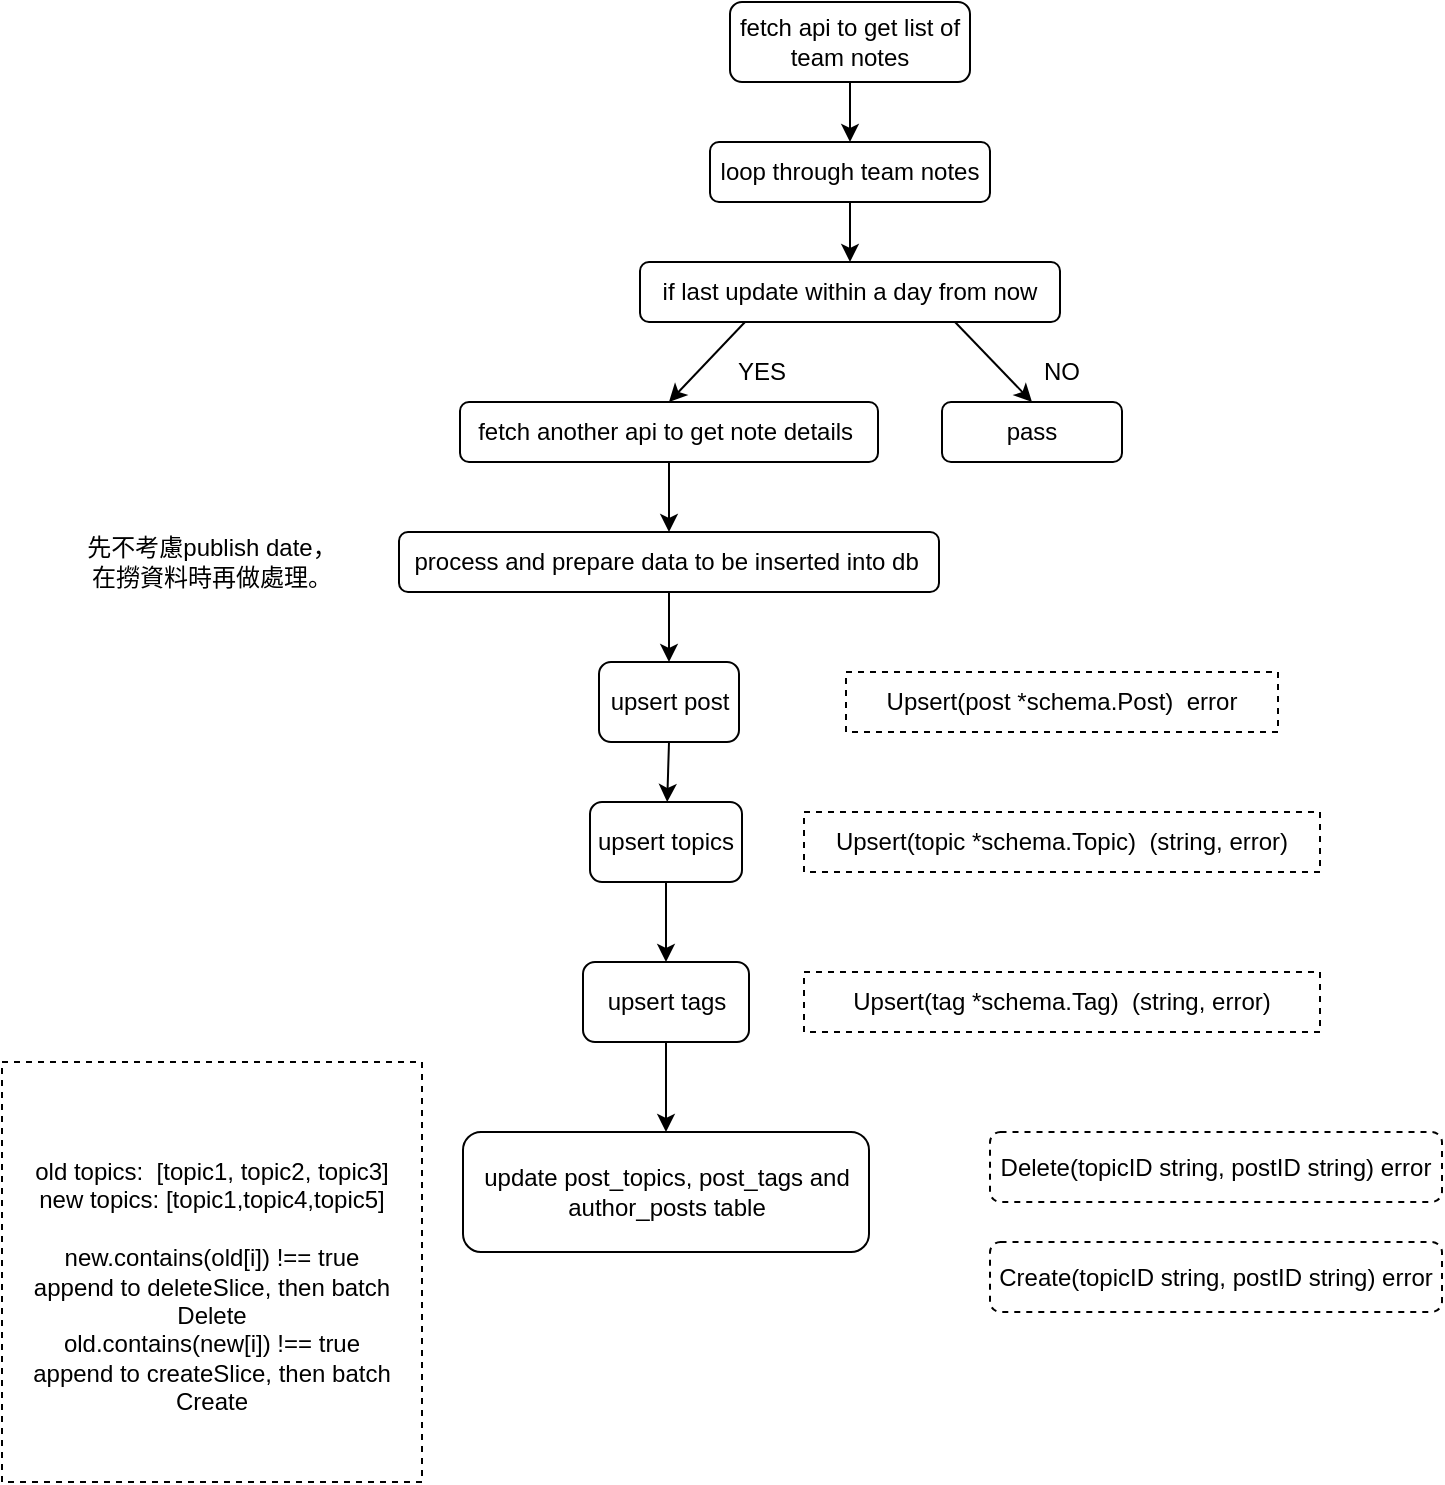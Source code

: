 <mxfile>
    <diagram id="od4vKRxtiJ8oWAWhGF9b" name="Page-1">
        <mxGraphModel dx="982" dy="780" grid="1" gridSize="10" guides="1" tooltips="1" connect="1" arrows="1" fold="1" page="1" pageScale="1" pageWidth="827" pageHeight="1169" math="0" shadow="0">
            <root>
                <mxCell id="0"/>
                <mxCell id="1" parent="0"/>
                <mxCell id="9" value="loop through team notes&lt;br&gt;" style="rounded=1;whiteSpace=wrap;html=1;" vertex="1" parent="1">
                    <mxGeometry x="354" y="90" width="140" height="30" as="geometry"/>
                </mxCell>
                <mxCell id="10" value="if last update within a day from now" style="rounded=1;whiteSpace=wrap;html=1;" vertex="1" parent="1">
                    <mxGeometry x="319" y="150" width="210" height="30" as="geometry"/>
                </mxCell>
                <mxCell id="11" value="fetch another api to get note details&amp;nbsp;" style="rounded=1;whiteSpace=wrap;html=1;" vertex="1" parent="1">
                    <mxGeometry x="229" y="220" width="209" height="30" as="geometry"/>
                </mxCell>
                <mxCell id="12" value="pass" style="rounded=1;whiteSpace=wrap;html=1;" vertex="1" parent="1">
                    <mxGeometry x="470" y="220" width="90" height="30" as="geometry"/>
                </mxCell>
                <mxCell id="13" value="process and prepare data to be inserted into db&amp;nbsp;" style="rounded=1;whiteSpace=wrap;html=1;" vertex="1" parent="1">
                    <mxGeometry x="198.5" y="285" width="270" height="30" as="geometry"/>
                </mxCell>
                <mxCell id="14" value="upsert post" style="rounded=1;whiteSpace=wrap;html=1;" vertex="1" parent="1">
                    <mxGeometry x="298.5" y="350" width="70" height="40" as="geometry"/>
                </mxCell>
                <mxCell id="16" value="upsert topics" style="rounded=1;whiteSpace=wrap;html=1;" vertex="1" parent="1">
                    <mxGeometry x="294" y="420" width="76" height="40" as="geometry"/>
                </mxCell>
                <mxCell id="17" value="upsert tags" style="rounded=1;whiteSpace=wrap;html=1;" vertex="1" parent="1">
                    <mxGeometry x="290.5" y="500" width="83" height="40" as="geometry"/>
                </mxCell>
                <mxCell id="18" value="update post_topics, post_tags and author_posts table" style="rounded=1;whiteSpace=wrap;html=1;" vertex="1" parent="1">
                    <mxGeometry x="230.5" y="585" width="203" height="60" as="geometry"/>
                </mxCell>
                <mxCell id="19" value="&lt;br&gt;old topics:&amp;nbsp; [topic1, topic2, topic3]&lt;br&gt;new topics: [topic1,topic4,topic5]&lt;br&gt;&lt;br&gt;new.contains(old[i]) !== true&lt;br&gt;append to deleteSlice, then batch Delete&lt;br&gt;old.contains(new[i]) !== true&lt;br&gt;append to createSlice, then batch Create" style="whiteSpace=wrap;html=1;aspect=fixed;dashed=1;rounded=0;glass=0;" vertex="1" parent="1">
                    <mxGeometry y="550" width="210" height="210" as="geometry"/>
                </mxCell>
                <mxCell id="20" value="先不考慮publish date，在撈資料時再做處理。" style="text;html=1;strokeColor=none;fillColor=none;align=center;verticalAlign=middle;whiteSpace=wrap;rounded=0;glass=0;dashed=1;" vertex="1" parent="1">
                    <mxGeometry x="40" y="260" width="130" height="80" as="geometry"/>
                </mxCell>
                <mxCell id="21" value="fetch api to get list of team notes" style="rounded=1;whiteSpace=wrap;html=1;glass=0;" vertex="1" parent="1">
                    <mxGeometry x="364" y="20" width="120" height="40" as="geometry"/>
                </mxCell>
                <mxCell id="27" value="" style="endArrow=classic;html=1;exitX=0.5;exitY=1;exitDx=0;exitDy=0;" edge="1" parent="1" source="21">
                    <mxGeometry width="50" height="50" relative="1" as="geometry">
                        <mxPoint x="390" y="390" as="sourcePoint"/>
                        <mxPoint x="424" y="90" as="targetPoint"/>
                    </mxGeometry>
                </mxCell>
                <mxCell id="28" value="" style="endArrow=classic;html=1;exitX=0.5;exitY=1;exitDx=0;exitDy=0;entryX=0.5;entryY=0;entryDx=0;entryDy=0;" edge="1" parent="1" source="9" target="10">
                    <mxGeometry width="50" height="50" relative="1" as="geometry">
                        <mxPoint x="390" y="290" as="sourcePoint"/>
                        <mxPoint x="424" y="120" as="targetPoint"/>
                    </mxGeometry>
                </mxCell>
                <mxCell id="30" value="" style="endArrow=classic;html=1;exitX=0.25;exitY=1;exitDx=0;exitDy=0;entryX=0.5;entryY=0;entryDx=0;entryDy=0;" edge="1" parent="1" source="10" target="11">
                    <mxGeometry width="50" height="50" relative="1" as="geometry">
                        <mxPoint x="390" y="290" as="sourcePoint"/>
                        <mxPoint x="440" y="240" as="targetPoint"/>
                    </mxGeometry>
                </mxCell>
                <mxCell id="31" value="" style="endArrow=classic;html=1;exitX=0.75;exitY=1;exitDx=0;exitDy=0;entryX=0.5;entryY=0;entryDx=0;entryDy=0;" edge="1" parent="1" source="10" target="12">
                    <mxGeometry width="50" height="50" relative="1" as="geometry">
                        <mxPoint x="390" y="290" as="sourcePoint"/>
                        <mxPoint x="550" y="220" as="targetPoint"/>
                    </mxGeometry>
                </mxCell>
                <mxCell id="32" value="YES" style="text;html=1;strokeColor=none;fillColor=none;align=center;verticalAlign=middle;whiteSpace=wrap;rounded=0;glass=0;" vertex="1" parent="1">
                    <mxGeometry x="350" y="190" width="60" height="30" as="geometry"/>
                </mxCell>
                <mxCell id="33" value="NO" style="text;html=1;strokeColor=none;fillColor=none;align=center;verticalAlign=middle;whiteSpace=wrap;rounded=0;glass=0;" vertex="1" parent="1">
                    <mxGeometry x="500" y="190" width="60" height="30" as="geometry"/>
                </mxCell>
                <mxCell id="34" value="" style="endArrow=classic;html=1;exitX=0.5;exitY=1;exitDx=0;exitDy=0;entryX=0.5;entryY=0;entryDx=0;entryDy=0;" edge="1" parent="1" source="11" target="13">
                    <mxGeometry width="50" height="50" relative="1" as="geometry">
                        <mxPoint x="390" y="290" as="sourcePoint"/>
                        <mxPoint x="440" y="240" as="targetPoint"/>
                    </mxGeometry>
                </mxCell>
                <mxCell id="35" value="" style="endArrow=classic;html=1;exitX=0.5;exitY=1;exitDx=0;exitDy=0;" edge="1" parent="1" source="13" target="14">
                    <mxGeometry width="50" height="50" relative="1" as="geometry">
                        <mxPoint x="390" y="290" as="sourcePoint"/>
                        <mxPoint x="440" y="240" as="targetPoint"/>
                    </mxGeometry>
                </mxCell>
                <mxCell id="37" value="" style="endArrow=classic;html=1;exitX=0.5;exitY=1;exitDx=0;exitDy=0;" edge="1" parent="1" source="14" target="16">
                    <mxGeometry width="50" height="50" relative="1" as="geometry">
                        <mxPoint x="390" y="290" as="sourcePoint"/>
                        <mxPoint x="440" y="240" as="targetPoint"/>
                    </mxGeometry>
                </mxCell>
                <mxCell id="38" value="" style="endArrow=classic;html=1;exitX=0.5;exitY=1;exitDx=0;exitDy=0;entryX=0.5;entryY=0;entryDx=0;entryDy=0;" edge="1" parent="1" source="16" target="17">
                    <mxGeometry width="50" height="50" relative="1" as="geometry">
                        <mxPoint x="390" y="290" as="sourcePoint"/>
                        <mxPoint x="440" y="240" as="targetPoint"/>
                    </mxGeometry>
                </mxCell>
                <mxCell id="39" value="" style="endArrow=classic;html=1;exitX=0.5;exitY=1;exitDx=0;exitDy=0;entryX=0.5;entryY=0;entryDx=0;entryDy=0;" edge="1" parent="1" source="17" target="18">
                    <mxGeometry width="50" height="50" relative="1" as="geometry">
                        <mxPoint x="390" y="290" as="sourcePoint"/>
                        <mxPoint x="440" y="240" as="targetPoint"/>
                    </mxGeometry>
                </mxCell>
                <mxCell id="40" value="Upsert(post *schema.Post)&amp;nbsp; error" style="rounded=0;whiteSpace=wrap;html=1;glass=0;dashed=1;" vertex="1" parent="1">
                    <mxGeometry x="422" y="355" width="216" height="30" as="geometry"/>
                </mxCell>
                <mxCell id="41" value="Upsert(topic *schema.Topic)&amp;nbsp; (string, error)" style="rounded=0;whiteSpace=wrap;html=1;glass=0;dashed=1;" vertex="1" parent="1">
                    <mxGeometry x="401" y="425" width="258" height="30" as="geometry"/>
                </mxCell>
                <mxCell id="42" value="Upsert(tag *schema.Tag)&amp;nbsp; (string, error)" style="rounded=0;whiteSpace=wrap;html=1;glass=0;dashed=1;" vertex="1" parent="1">
                    <mxGeometry x="401" y="505" width="258" height="30" as="geometry"/>
                </mxCell>
                <mxCell id="43" value="Delete(topicID string, postID string) error" style="rounded=1;whiteSpace=wrap;html=1;glass=0;dashed=1;" vertex="1" parent="1">
                    <mxGeometry x="494" y="585" width="226" height="35" as="geometry"/>
                </mxCell>
                <mxCell id="44" value="Create(topicID string, postID string) error" style="rounded=1;whiteSpace=wrap;html=1;glass=0;dashed=1;" vertex="1" parent="1">
                    <mxGeometry x="494" y="640" width="226" height="35" as="geometry"/>
                </mxCell>
            </root>
        </mxGraphModel>
    </diagram>
</mxfile>